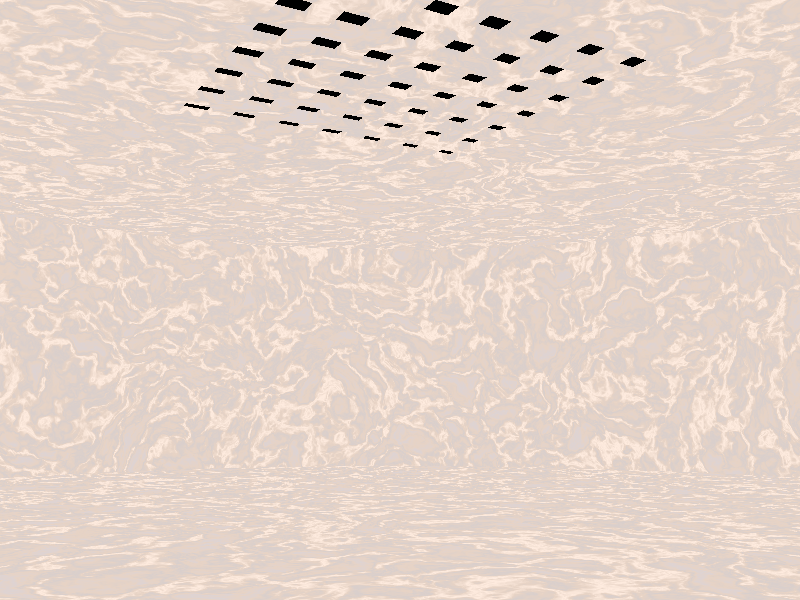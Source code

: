 #version 3.0
 
#include "colors.inc"               
#include "stones1.inc"
                                      
#declare room_height = 2;             
#declare hole_size = 0.15;
        
global_settings        
{                                     
    assumed_gamma 1.0
	ambient_light 0
	radiosity { 
		brightness 2.0 
		count 100
	} 
}
                       
#declare grid = 
union
{
	#declare xx = -3;
	#while (xx < 3.1)
		#declare yy = -3;
		#while (yy < 3.1)
			box { <-hole_size, room_height - 0.2, -hole_size>, 
					<hole_size, room_height + 0.2, hole_size> 
				translate <xx * 0.5, 0, yy * 0.5>	
			}
			#declare yy = yy + 1;
		#end
		#declare xx = xx + 1;
	#end                    
	scale <0.5,1,0.5>
}
                                 
#declare cylinderA = cylinder { <0,0,0>,<0,room_height,0>, 4 };
                                 
#declare hollow_cylinder =
difference
{
	object { cylinderA scale 1.02 }
	object { cylinderA }
}
            
#declare roomBox = 
difference
{
	object { hollow_cylinder }
	object { grid }
}                  
                                                
object { 
	roomBox 
	texture 
	{ 
		T_Grnt11 
		finish { diffuse 1.0 ambient 0.0 }  		
	}
}                          

#declare weirdo = 
union
{
	sphere { <0,0,0> 1 } 
	#declare n1 = 0;
	#while (n1 < 64)
		sphere { <0,0,0> 1 scale 0.2 translate y*0.9 
			rotate <n1 * 7, n1*17, n1*27>          
		} 
		#declare n1 = n1 + 1;
	#end         
	translate y*1
}

/*object
{
	weirdo
	scale 0.8
	pigment { color rgb<1,1,1> }
	finish { diffuse 0.7 reflection 0.3 }
	
} 
*/

light_source 
{
	<0,room_height + 2.0,0>
	color White * 1.0
	area_light <0.3,0,0>, <0,0,0.3>, 10, 10
	adaptive 1
	jitter 
	circular
}

camera {
	location  < -3.8,0.5,0 >
	direction < 0,0,1.4>
	up        < 0.0, 1.0, 0.0>
	right     x*image_width/image_height
	look_at   < 0, 1, 0 >
	rotate y*30
}

